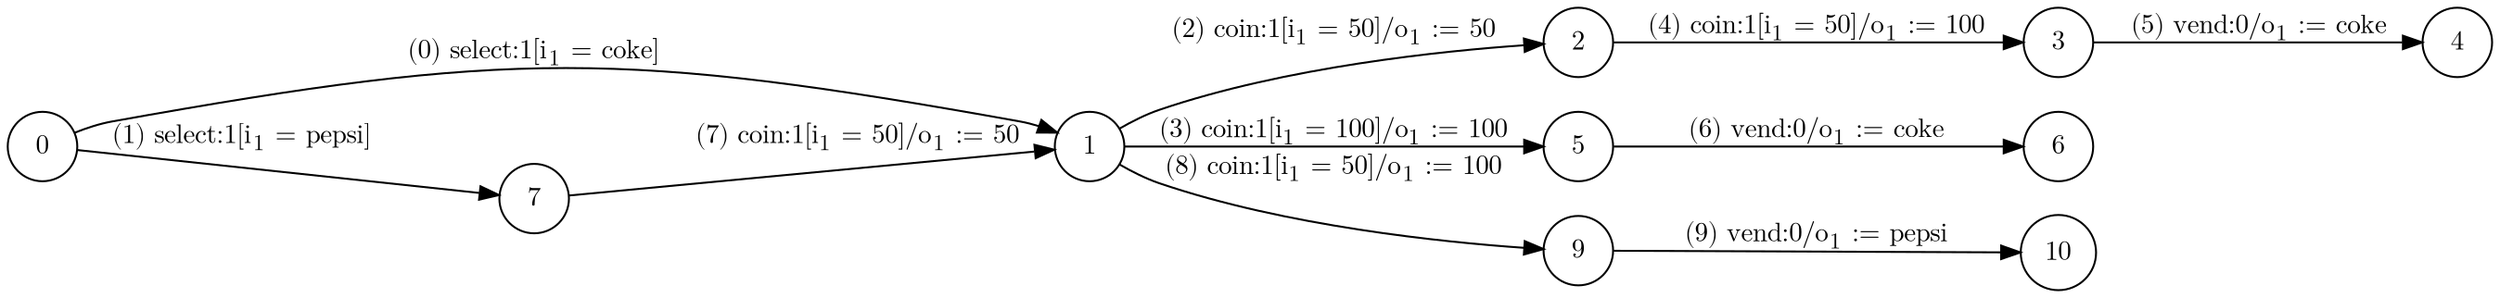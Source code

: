digraph EFSM{
  graph [rankdir="LR", fontname="Latin Modern Math"];
  node [color="black", fillcolor="white", shape="circle", style="filled", fontname="Latin Modern Math"];
  edge [fontname="Latin Modern Math"];
  0->1[label=<(0) select:1&#91;i<sub>1</sub> = coke&#93;>]
  0->7[label=<(1) select:1&#91;i<sub>1</sub> = pepsi&#93;>]
  1->2[label=<(2) coin:1&#91;i<sub>1</sub> = 50&#93;/o<sub>1</sub> := 50>]
  1->5[label=<(3) coin:1&#91;i<sub>1</sub> = 100&#93;/o<sub>1</sub> := 100>]
  1->9[label=<(8) coin:1&#91;i<sub>1</sub> = 50&#93;/o<sub>1</sub> := 100>]
  2->3[label=<(4) coin:1&#91;i<sub>1</sub> = 50&#93;/o<sub>1</sub> := 100>]
  3->4[label=<(5) vend:0/o<sub>1</sub> := coke>]
  5->6[label=<(6) vend:0/o<sub>1</sub> := coke>]
  7->1[label=<(7) coin:1&#91;i<sub>1</sub> = 50&#93;/o<sub>1</sub> := 50>]
  9->10[label=<(9) vend:0/o<sub>1</sub> := pepsi>]
}

